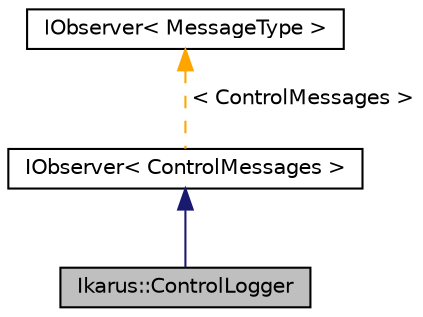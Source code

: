 digraph "Ikarus::ControlLogger"
{
 // LATEX_PDF_SIZE
  edge [fontname="Helvetica",fontsize="10",labelfontname="Helvetica",labelfontsize="10"];
  node [fontname="Helvetica",fontsize="10",shape=record];
  Node1 [label="Ikarus::ControlLogger",height=0.2,width=0.4,color="black", fillcolor="grey75", style="filled", fontcolor="black",tooltip=" "];
  Node2 -> Node1 [dir="back",color="midnightblue",fontsize="10",style="solid",fontname="Helvetica"];
  Node2 [label="IObserver\< ControlMessages \>",height=0.2,width=0.4,color="black", fillcolor="white", style="filled",URL="$d9/d6e/a01409.html",tooltip=" "];
  Node3 -> Node2 [dir="back",color="orange",fontsize="10",style="dashed",label=" \< ControlMessages \>" ,fontname="Helvetica"];
  Node3 [label="IObserver\< MessageType \>",height=0.2,width=0.4,color="black", fillcolor="white", style="filled",URL="$d9/d6e/a01409.html",tooltip=" "];
}
